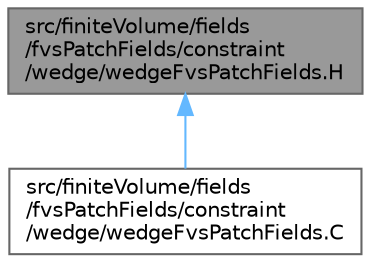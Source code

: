 digraph "src/finiteVolume/fields/fvsPatchFields/constraint/wedge/wedgeFvsPatchFields.H"
{
 // LATEX_PDF_SIZE
  bgcolor="transparent";
  edge [fontname=Helvetica,fontsize=10,labelfontname=Helvetica,labelfontsize=10];
  node [fontname=Helvetica,fontsize=10,shape=box,height=0.2,width=0.4];
  Node1 [id="Node000001",label="src/finiteVolume/fields\l/fvsPatchFields/constraint\l/wedge/wedgeFvsPatchFields.H",height=0.2,width=0.4,color="gray40", fillcolor="grey60", style="filled", fontcolor="black",tooltip=" "];
  Node1 -> Node2 [id="edge1_Node000001_Node000002",dir="back",color="steelblue1",style="solid",tooltip=" "];
  Node2 [id="Node000002",label="src/finiteVolume/fields\l/fvsPatchFields/constraint\l/wedge/wedgeFvsPatchFields.C",height=0.2,width=0.4,color="grey40", fillcolor="white", style="filled",URL="$wedgeFvsPatchFields_8C.html",tooltip=" "];
}
